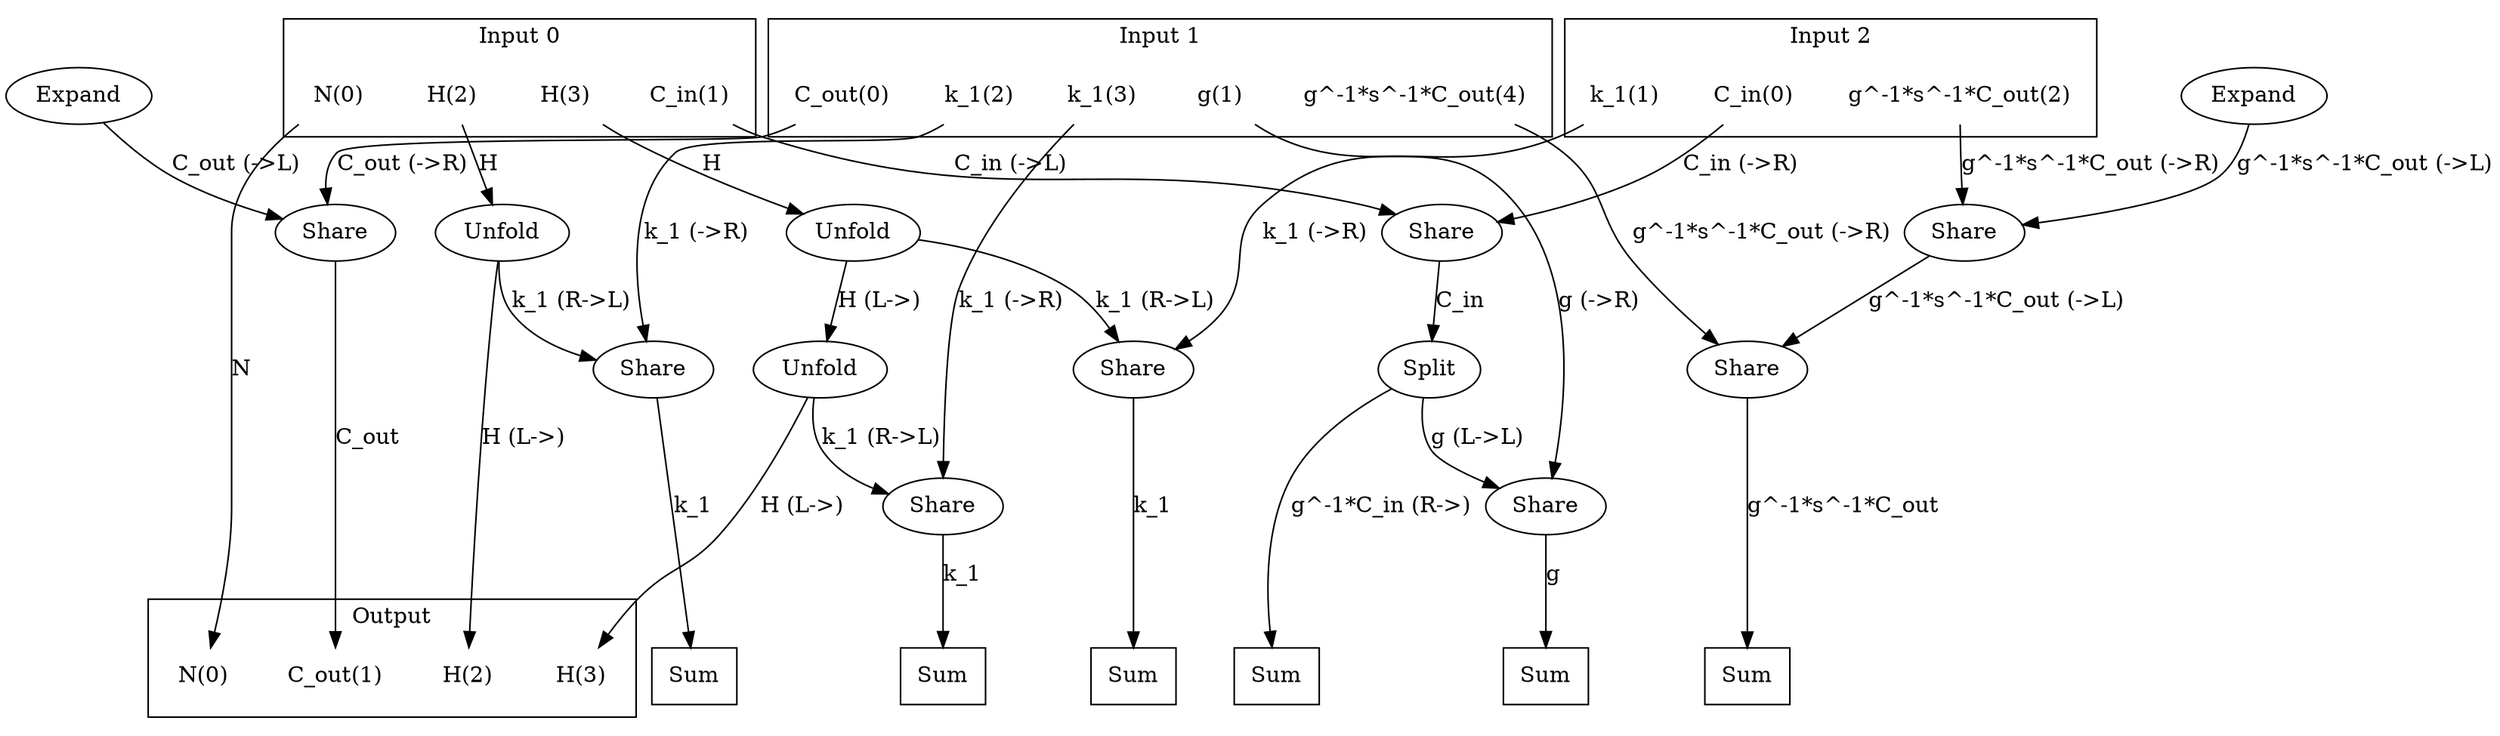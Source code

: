 digraph kernel_manual {
newrank = true;
op_0x561f594eeb00 [label="Share"];
op_0x561f594eeb50 [label="Share"];
op_0x561f594eeba0 [label="Share"];
op_0x561f594eebf0 [label="Share"];
op_0x561f594eec40 [label="Share"];
op_0x561f594eec90 [label="Share"];
op_0x561f594eece0 [label="Share"];
op_0x561f594eed30 [label="Share"];
op_0x561f594ef0b8 [label="Expand"];
op_0x561f594ef0d8 [label="Expand"];
op_0x561f594ef500 [label="Unfold"];
op_0x561f594ef540 [label="Unfold"];
op_0x561f594ef580 [label="Unfold"];
op_0x561f594ef980 [label="Split"];
reduce_0x561f594ee0e0 [label="Sum", shape=box];
reduce_0x561f594ee0f8 [label="Sum", shape=box];
reduce_0x561f594ee110 [label="Sum", shape=box];
reduce_0x561f594ee198 [label="Sum", shape=box];
reduce_0x561f594ee250 [label="Sum", shape=box];
reduce_0x561f594ee028 [label="Sum", shape=box];
subgraph cluster_out {
label = "Output";
out_0 [label="N(0)", shape=none];
out_1 [label="C_out(1)", shape=none];
out_2 [label="H(2)", shape=none];
out_3 [label="H(3)", shape=none];
}
{ rank = same;
reduce_0x561f594ee0e0;
reduce_0x561f594ee0f8;
reduce_0x561f594ee110;
reduce_0x561f594ee198;
reduce_0x561f594ee250;
reduce_0x561f594ee028;
out_0;
out_1;
out_2;
out_3;
}
subgraph cluster_in_0 {
label = "Input 0";
in_0_0 [label="N(0)", shape=none];
in_0_1 [label="C_in(1)", shape=none];
in_0_2 [label="H(2)", shape=none];
in_0_3 [label="H(3)", shape=none];
}
subgraph cluster_in_1 {
label = "Input 1";
in_1_0 [label="C_out(0)", shape=none];
in_1_1 [label="g(1)", shape=none];
in_1_2 [label="k_1(2)", shape=none];
in_1_3 [label="k_1(3)", shape=none];
in_1_4 [label="g^-1*s^-1*C_out(4)", shape=none];
}
subgraph cluster_in_2 {
label = "Input 2";
in_2_0 [label="C_in(0)", shape=none];
in_2_1 [label="k_1(1)", shape=none];
in_2_2 [label="g^-1*s^-1*C_out(2)", shape=none];
}
{ rank = same;
in_0_0;
in_0_1;
in_0_2;
in_0_3;
in_1_0;
in_1_1;
in_1_2;
in_1_3;
in_1_4;
in_2_0;
in_2_1;
in_2_2;
}
in_0_0 -> out_0 [label="N"];
in_0_1 -> op_0x561f594eece0 [label="C_in (->L)"];
in_0_2 -> op_0x561f594ef500 [label="H"];
in_0_3 -> op_0x561f594ef580 [label="H"];
in_1_0 -> op_0x561f594eeb00 [label="C_out (->R)"];
in_1_1 -> op_0x561f594eebf0 [label="g (->R)"];
in_1_2 -> op_0x561f594eeb50 [label="k_1 (->R)"];
in_1_3 -> op_0x561f594eeba0 [label="k_1 (->R)"];
in_1_4 -> op_0x561f594eec40 [label="g^-1*s^-1*C_out (->R)"];
in_2_0 -> op_0x561f594eece0 [label="C_in (->R)"];
in_2_1 -> op_0x561f594eec90 [label="k_1 (->R)"];
in_2_2 -> op_0x561f594eed30 [label="g^-1*s^-1*C_out (->R)"];
op_0x561f594ef980 -> reduce_0x561f594ee028 [label="g^-1*C_in (R->)"];
op_0x561f594eec90 -> reduce_0x561f594ee0e0 [label="k_1"];
op_0x561f594eeb50 -> reduce_0x561f594ee0f8 [label="k_1"];
op_0x561f594eeba0 -> reduce_0x561f594ee110 [label="k_1"];
op_0x561f594eebf0 -> reduce_0x561f594ee198 [label="g"];
op_0x561f594eec40 -> reduce_0x561f594ee250 [label="g^-1*s^-1*C_out"];
op_0x561f594ef0b8 -> op_0x561f594eeb00 [label="C_out (->L)"];
op_0x561f594ef500 -> op_0x561f594eeb50 [label="k_1 (R->L)"];
op_0x561f594ef540 -> op_0x561f594eeba0 [label="k_1 (R->L)"];
op_0x561f594ef980 -> op_0x561f594eebf0 [label="g (L->L)"];
op_0x561f594eed30 -> op_0x561f594eec40 [label="g^-1*s^-1*C_out (->L)"];
op_0x561f594ef580 -> op_0x561f594eec90 [label="k_1 (R->L)"];
op_0x561f594ef0d8 -> op_0x561f594eed30 [label="g^-1*s^-1*C_out (->L)"];
op_0x561f594ef580 -> op_0x561f594ef540 [label="H (L->)"];
op_0x561f594eece0 -> op_0x561f594ef980 [label="C_in"];
op_0x561f594eeb00 -> out_1 [label="C_out"];
op_0x561f594ef540 -> out_3 [label="H (L->)"];
op_0x561f594ef500 -> out_2 [label="H (L->)"];
}
